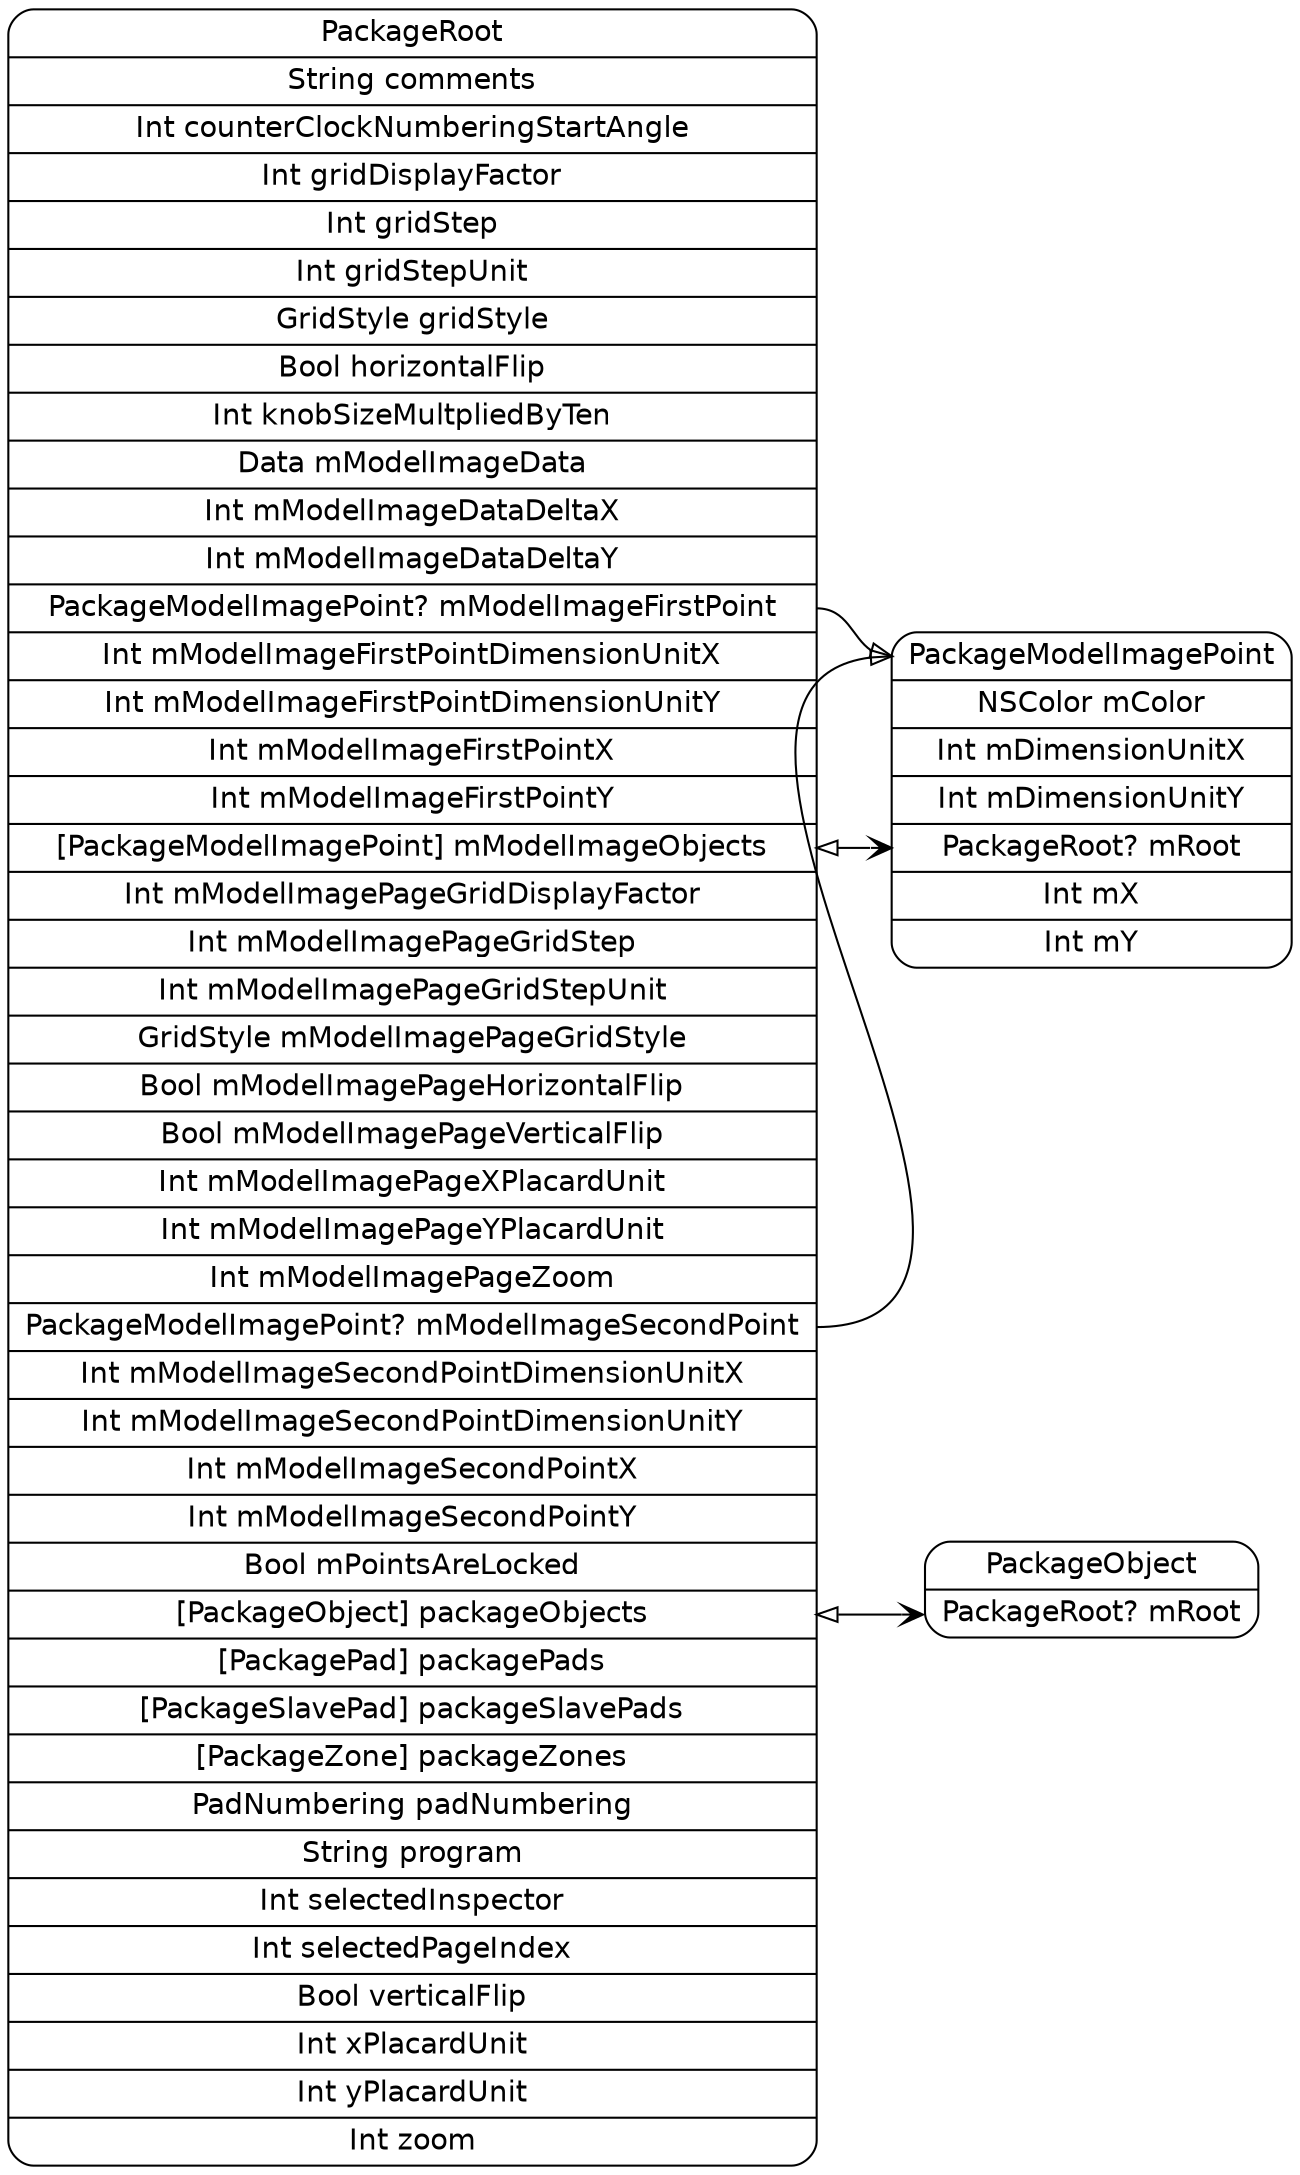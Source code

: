 digraph G {
  rankdir=LR ;
  node [shape=record fontname=helvetica style=rounded] ;
  PackageRoot[label="<PackageRoot>PackageRoot|String comments|Int counterClockNumberingStartAngle|Int gridDisplayFactor|Int gridStep|Int gridStepUnit|GridStyle gridStyle|Bool horizontalFlip|Int knobSizeMultpliedByTen|Data mModelImageData|Int mModelImageDataDeltaX|Int mModelImageDataDeltaY|<mModelImageFirstPoint>PackageModelImagePoint? mModelImageFirstPoint|Int mModelImageFirstPointDimensionUnitX|Int mModelImageFirstPointDimensionUnitY|Int mModelImageFirstPointX|Int mModelImageFirstPointY|<mModelImageObjects>[PackageModelImagePoint] mModelImageObjects|Int mModelImagePageGridDisplayFactor|Int mModelImagePageGridStep|Int mModelImagePageGridStepUnit|GridStyle mModelImagePageGridStyle|Bool mModelImagePageHorizontalFlip|Bool mModelImagePageVerticalFlip|Int mModelImagePageXPlacardUnit|Int mModelImagePageYPlacardUnit|Int mModelImagePageZoom|<mModelImageSecondPoint>PackageModelImagePoint? mModelImageSecondPoint|Int mModelImageSecondPointDimensionUnitX|Int mModelImageSecondPointDimensionUnitY|Int mModelImageSecondPointX|Int mModelImageSecondPointY|Bool mPointsAreLocked|<packageObjects>[PackageObject] packageObjects|<packagePads>[PackagePad] packagePads|<packageSlavePads>[PackageSlavePad] packageSlavePads|<packageZones>[PackageZone] packageZones|PadNumbering padNumbering|String program|Int selectedInspector|Int selectedPageIndex|Bool verticalFlip|Int xPlacardUnit|Int yPlacardUnit|Int zoom"] ;
  PackageObject[label="<PackageObject>PackageObject|<mRoot>PackageRoot? mRoot"] ;
  PackageModelImagePoint[label="<PackageModelImagePoint>PackageModelImagePoint|NSColor mColor|Int mDimensionUnitX|Int mDimensionUnitY|<mRoot>PackageRoot? mRoot|Int mX|Int mY"] ;
  PackageRoot:mModelImageFirstPoint -> PackageModelImagePoint:PackageModelImagePoint [dir=both arrowtail=none arrowhead=onormal] ;
  PackageRoot:mModelImageObjects -> PackageModelImagePoint:mRoot [dir=both arrowtail=onormal arrowhead=vee] ;
  PackageRoot:mModelImageSecondPoint -> PackageModelImagePoint:PackageModelImagePoint [dir=both arrowtail=none arrowhead=onormal] ;
  PackageRoot:packageObjects -> PackageObject:mRoot [dir=both arrowtail=onormal arrowhead=vee] ;
}
